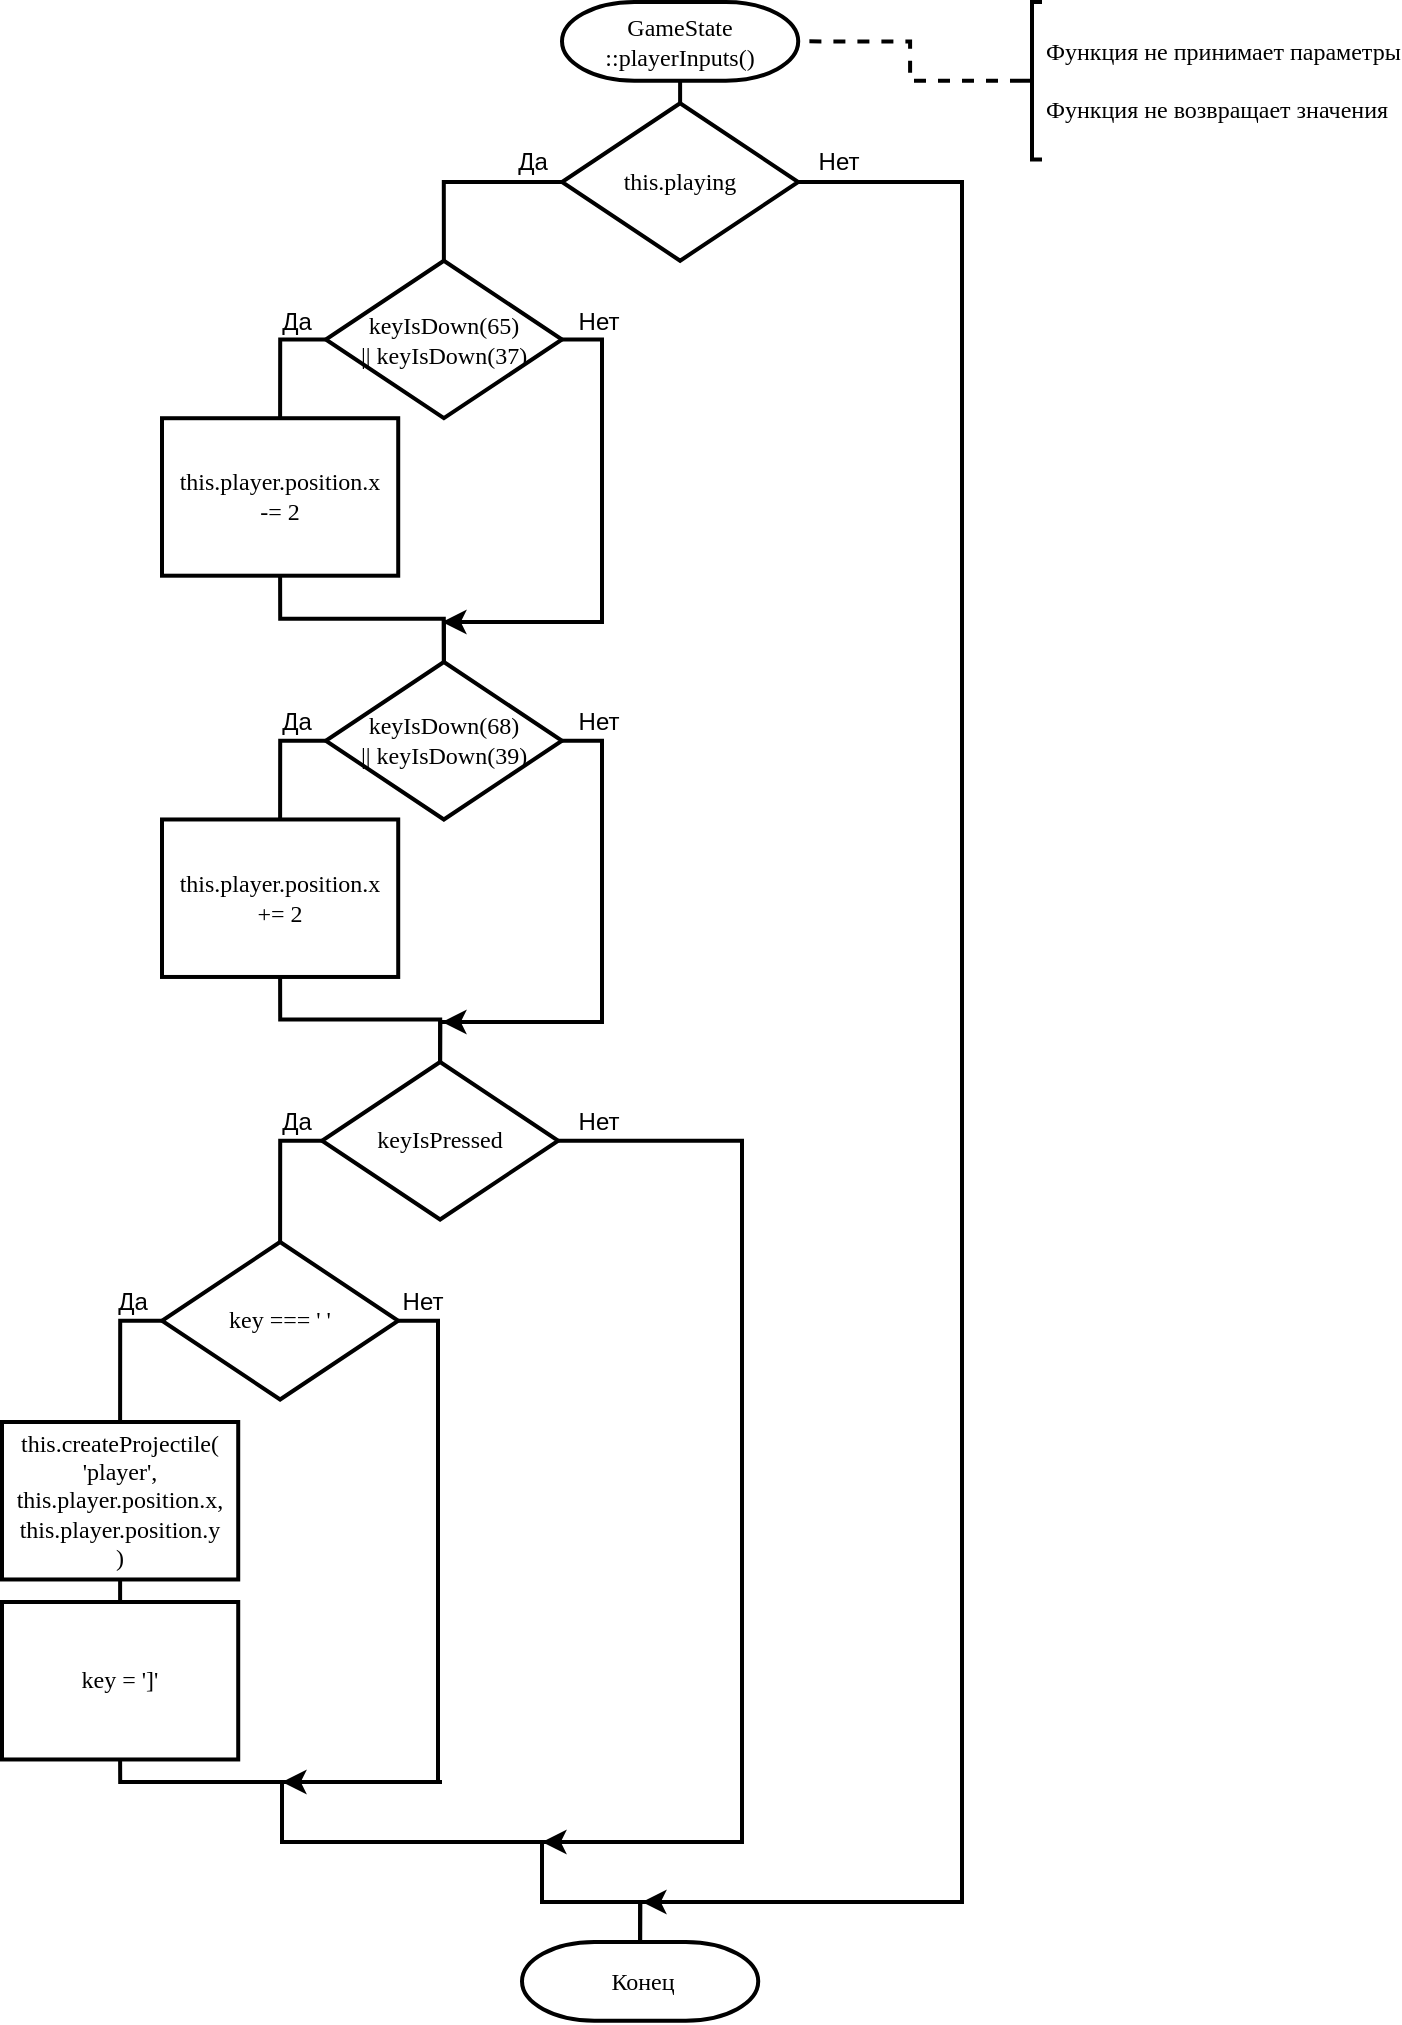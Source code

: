 <mxfile version="14.5.1" type="device"><diagram id="QQsKgJda49PPt1kizId2" name="Page-1"><mxGraphModel dx="868" dy="519" grid="1" gridSize="10" guides="1" tooltips="1" connect="1" arrows="1" fold="1" page="1" pageScale="1" pageWidth="827" pageHeight="1169" math="0" shadow="0"><root><mxCell id="0"/><mxCell id="1" parent="0"/><mxCell id="WamscP_KsckVy1t3zJhz-9" style="edgeStyle=orthogonalEdgeStyle;rounded=0;orthogonalLoop=1;jettySize=auto;html=1;exitX=0.5;exitY=1;exitDx=0;exitDy=0;exitPerimeter=0;entryX=0.5;entryY=0;entryDx=0;entryDy=0;entryPerimeter=0;endArrow=none;endFill=0;strokeWidth=2;" edge="1" parent="1" source="WamscP_KsckVy1t3zJhz-1" target="WamscP_KsckVy1t3zJhz-8"><mxGeometry relative="1" as="geometry"/></mxCell><mxCell id="WamscP_KsckVy1t3zJhz-1" value="GameState&lt;br&gt;::playerInputs()" style="strokeWidth=2;html=1;shape=mxgraph.flowchart.terminator;whiteSpace=wrap;fontFamily=Times New Roman;" vertex="1" parent="1"><mxGeometry x="330" y="40" width="118.11" height="39.37" as="geometry"/></mxCell><mxCell id="WamscP_KsckVy1t3zJhz-32" style="edgeStyle=orthogonalEdgeStyle;rounded=0;orthogonalLoop=1;jettySize=auto;html=1;exitX=0;exitY=0.5;exitDx=0;exitDy=0;exitPerimeter=0;entryX=0.5;entryY=0;entryDx=0;entryDy=0;endArrow=none;endFill=0;strokeWidth=2;" edge="1" parent="1" source="WamscP_KsckVy1t3zJhz-2" target="WamscP_KsckVy1t3zJhz-3"><mxGeometry relative="1" as="geometry"/></mxCell><mxCell id="WamscP_KsckVy1t3zJhz-34" style="edgeStyle=orthogonalEdgeStyle;rounded=0;orthogonalLoop=1;jettySize=auto;html=1;exitX=1;exitY=0.5;exitDx=0;exitDy=0;exitPerimeter=0;entryX=0.5;entryY=0;entryDx=0;entryDy=0;entryPerimeter=0;endArrow=none;endFill=0;strokeWidth=2;" edge="1" parent="1" source="WamscP_KsckVy1t3zJhz-2" target="WamscP_KsckVy1t3zJhz-4"><mxGeometry relative="1" as="geometry"><Array as="points"><mxPoint x="350" y="209"/><mxPoint x="350" y="350"/><mxPoint x="271" y="350"/></Array></mxGeometry></mxCell><mxCell id="WamscP_KsckVy1t3zJhz-2" value="keyIsDown(65)&lt;br&gt;|| keyIsDown(37)" style="strokeWidth=2;html=1;shape=mxgraph.flowchart.decision;whiteSpace=wrap;rounded=0;fontFamily=Times New Roman;" vertex="1" parent="1"><mxGeometry x="211.89" y="169.37" width="118.11" height="78.74" as="geometry"/></mxCell><mxCell id="WamscP_KsckVy1t3zJhz-33" style="edgeStyle=orthogonalEdgeStyle;rounded=0;orthogonalLoop=1;jettySize=auto;html=1;exitX=0.5;exitY=1;exitDx=0;exitDy=0;entryX=0.5;entryY=0;entryDx=0;entryDy=0;entryPerimeter=0;endArrow=none;endFill=0;strokeWidth=2;" edge="1" parent="1" source="WamscP_KsckVy1t3zJhz-3" target="WamscP_KsckVy1t3zJhz-4"><mxGeometry relative="1" as="geometry"/></mxCell><mxCell id="WamscP_KsckVy1t3zJhz-3" value="this.player.position.x&lt;br&gt;-= 2" style="rounded=0;whiteSpace=wrap;html=1;absoluteArcSize=1;arcSize=14;strokeWidth=2;fontFamily=Times New Roman;" vertex="1" parent="1"><mxGeometry x="130" y="248.11" width="118.11" height="78.74" as="geometry"/></mxCell><mxCell id="WamscP_KsckVy1t3zJhz-35" style="edgeStyle=orthogonalEdgeStyle;rounded=0;orthogonalLoop=1;jettySize=auto;html=1;exitX=0;exitY=0.5;exitDx=0;exitDy=0;exitPerimeter=0;entryX=0.5;entryY=0;entryDx=0;entryDy=0;endArrow=none;endFill=0;strokeWidth=2;" edge="1" parent="1" source="WamscP_KsckVy1t3zJhz-4" target="WamscP_KsckVy1t3zJhz-5"><mxGeometry relative="1" as="geometry"/></mxCell><mxCell id="WamscP_KsckVy1t3zJhz-37" style="edgeStyle=orthogonalEdgeStyle;rounded=0;orthogonalLoop=1;jettySize=auto;html=1;exitX=1;exitY=0.5;exitDx=0;exitDy=0;exitPerimeter=0;entryX=0.5;entryY=0;entryDx=0;entryDy=0;entryPerimeter=0;endArrow=none;endFill=0;strokeWidth=2;" edge="1" parent="1" source="WamscP_KsckVy1t3zJhz-4" target="WamscP_KsckVy1t3zJhz-6"><mxGeometry relative="1" as="geometry"><Array as="points"><mxPoint x="350" y="409"/><mxPoint x="350" y="550"/><mxPoint x="269" y="550"/></Array></mxGeometry></mxCell><mxCell id="WamscP_KsckVy1t3zJhz-4" value="&lt;span&gt;keyIsDown(68)&lt;/span&gt;&lt;br&gt;&lt;span&gt;|| keyIsDown(39)&lt;/span&gt;" style="strokeWidth=2;html=1;shape=mxgraph.flowchart.decision;whiteSpace=wrap;rounded=0;fontFamily=Times New Roman;" vertex="1" parent="1"><mxGeometry x="211.89" y="370" width="118.11" height="78.74" as="geometry"/></mxCell><mxCell id="WamscP_KsckVy1t3zJhz-36" style="edgeStyle=orthogonalEdgeStyle;rounded=0;orthogonalLoop=1;jettySize=auto;html=1;exitX=0.5;exitY=1;exitDx=0;exitDy=0;entryX=0.5;entryY=0;entryDx=0;entryDy=0;entryPerimeter=0;endArrow=none;endFill=0;strokeWidth=2;" edge="1" parent="1" source="WamscP_KsckVy1t3zJhz-5" target="WamscP_KsckVy1t3zJhz-6"><mxGeometry relative="1" as="geometry"/></mxCell><mxCell id="WamscP_KsckVy1t3zJhz-5" value="this.player.position.x&lt;br&gt;+= 2" style="rounded=0;whiteSpace=wrap;html=1;absoluteArcSize=1;arcSize=14;strokeWidth=2;fontFamily=Times New Roman;" vertex="1" parent="1"><mxGeometry x="130" y="448.74" width="118.11" height="78.74" as="geometry"/></mxCell><mxCell id="WamscP_KsckVy1t3zJhz-28" style="edgeStyle=orthogonalEdgeStyle;rounded=0;orthogonalLoop=1;jettySize=auto;html=1;exitX=0;exitY=0.5;exitDx=0;exitDy=0;exitPerimeter=0;entryX=0.5;entryY=0;entryDx=0;entryDy=0;entryPerimeter=0;endArrow=none;endFill=0;strokeWidth=2;" edge="1" parent="1" source="WamscP_KsckVy1t3zJhz-6" target="WamscP_KsckVy1t3zJhz-7"><mxGeometry relative="1" as="geometry"/></mxCell><mxCell id="WamscP_KsckVy1t3zJhz-46" style="edgeStyle=orthogonalEdgeStyle;rounded=0;orthogonalLoop=1;jettySize=auto;html=1;exitX=1;exitY=0.5;exitDx=0;exitDy=0;exitPerimeter=0;endArrow=none;endFill=0;strokeWidth=2;" edge="1" parent="1" source="WamscP_KsckVy1t3zJhz-6"><mxGeometry relative="1" as="geometry"><mxPoint x="320" y="990" as="targetPoint"/><Array as="points"><mxPoint x="420" y="609"/><mxPoint x="420" y="960"/><mxPoint x="320" y="960"/></Array></mxGeometry></mxCell><mxCell id="WamscP_KsckVy1t3zJhz-6" value="keyIsPressed" style="strokeWidth=2;html=1;shape=mxgraph.flowchart.decision;whiteSpace=wrap;rounded=0;fontFamily=Times New Roman;" vertex="1" parent="1"><mxGeometry x="210" y="570" width="118.11" height="78.74" as="geometry"/></mxCell><mxCell id="WamscP_KsckVy1t3zJhz-38" style="edgeStyle=orthogonalEdgeStyle;rounded=0;orthogonalLoop=1;jettySize=auto;html=1;exitX=0;exitY=0.5;exitDx=0;exitDy=0;exitPerimeter=0;entryX=0.5;entryY=0;entryDx=0;entryDy=0;endArrow=none;endFill=0;strokeWidth=2;" edge="1" parent="1" source="WamscP_KsckVy1t3zJhz-7" target="WamscP_KsckVy1t3zJhz-18"><mxGeometry relative="1" as="geometry"/></mxCell><mxCell id="WamscP_KsckVy1t3zJhz-42" style="edgeStyle=orthogonalEdgeStyle;rounded=0;orthogonalLoop=1;jettySize=auto;html=1;exitX=1;exitY=0.5;exitDx=0;exitDy=0;exitPerimeter=0;endArrow=none;endFill=0;strokeWidth=2;" edge="1" parent="1" source="WamscP_KsckVy1t3zJhz-7"><mxGeometry relative="1" as="geometry"><mxPoint x="190" y="960" as="targetPoint"/><Array as="points"><mxPoint x="268" y="699"/><mxPoint x="268" y="930"/><mxPoint x="190" y="930"/></Array></mxGeometry></mxCell><mxCell id="WamscP_KsckVy1t3zJhz-7" value="key === ' '" style="strokeWidth=2;html=1;shape=mxgraph.flowchart.decision;whiteSpace=wrap;rounded=0;fontFamily=Times New Roman;" vertex="1" parent="1"><mxGeometry x="130" y="660" width="118.11" height="78.74" as="geometry"/></mxCell><mxCell id="WamscP_KsckVy1t3zJhz-27" style="edgeStyle=orthogonalEdgeStyle;rounded=0;orthogonalLoop=1;jettySize=auto;html=1;exitX=0;exitY=0.5;exitDx=0;exitDy=0;exitPerimeter=0;entryX=0.5;entryY=0;entryDx=0;entryDy=0;entryPerimeter=0;endArrow=none;endFill=0;strokeWidth=2;" edge="1" parent="1" source="WamscP_KsckVy1t3zJhz-8" target="WamscP_KsckVy1t3zJhz-2"><mxGeometry relative="1" as="geometry"/></mxCell><mxCell id="WamscP_KsckVy1t3zJhz-48" style="edgeStyle=orthogonalEdgeStyle;rounded=0;orthogonalLoop=1;jettySize=auto;html=1;exitX=1;exitY=0.5;exitDx=0;exitDy=0;exitPerimeter=0;entryX=0.5;entryY=0;entryDx=0;entryDy=0;entryPerimeter=0;endArrow=none;endFill=0;strokeWidth=2;" edge="1" parent="1" source="WamscP_KsckVy1t3zJhz-8" target="WamscP_KsckVy1t3zJhz-22"><mxGeometry relative="1" as="geometry"><Array as="points"><mxPoint x="530" y="130"/><mxPoint x="530" y="990"/><mxPoint x="369" y="990"/></Array></mxGeometry></mxCell><mxCell id="WamscP_KsckVy1t3zJhz-8" value="this.playing" style="strokeWidth=2;html=1;shape=mxgraph.flowchart.decision;whiteSpace=wrap;rounded=0;fontFamily=Times New Roman;" vertex="1" parent="1"><mxGeometry x="330" y="90.63" width="118.11" height="78.74" as="geometry"/></mxCell><mxCell id="WamscP_KsckVy1t3zJhz-39" style="edgeStyle=orthogonalEdgeStyle;rounded=0;orthogonalLoop=1;jettySize=auto;html=1;exitX=0.5;exitY=1;exitDx=0;exitDy=0;entryX=0.5;entryY=0;entryDx=0;entryDy=0;endArrow=none;endFill=0;strokeWidth=2;" edge="1" parent="1" source="WamscP_KsckVy1t3zJhz-18" target="WamscP_KsckVy1t3zJhz-19"><mxGeometry relative="1" as="geometry"/></mxCell><mxCell id="WamscP_KsckVy1t3zJhz-18" value="this.createProjectile(&lt;br&gt;'player',&lt;br&gt;this.player.position.x,&lt;br&gt;this.player.position.y&lt;br&gt;)" style="rounded=0;whiteSpace=wrap;html=1;absoluteArcSize=1;arcSize=14;strokeWidth=2;fontFamily=Times New Roman;" vertex="1" parent="1"><mxGeometry x="50" y="750" width="118.11" height="78.74" as="geometry"/></mxCell><mxCell id="WamscP_KsckVy1t3zJhz-45" style="edgeStyle=orthogonalEdgeStyle;rounded=0;orthogonalLoop=1;jettySize=auto;html=1;exitX=0.5;exitY=1;exitDx=0;exitDy=0;endArrow=none;endFill=0;strokeWidth=2;entryX=0.5;entryY=0;entryDx=0;entryDy=0;entryPerimeter=0;" edge="1" parent="1" source="WamscP_KsckVy1t3zJhz-19" target="WamscP_KsckVy1t3zJhz-22"><mxGeometry relative="1" as="geometry"><mxPoint x="320" y="990" as="targetPoint"/><Array as="points"><mxPoint x="109" y="930"/><mxPoint x="190" y="930"/><mxPoint x="190" y="960"/><mxPoint x="320" y="960"/><mxPoint x="320" y="990"/><mxPoint x="369" y="990"/></Array></mxGeometry></mxCell><mxCell id="WamscP_KsckVy1t3zJhz-19" value="key = ']'" style="rounded=0;whiteSpace=wrap;html=1;absoluteArcSize=1;arcSize=14;strokeWidth=2;fontFamily=Times New Roman;" vertex="1" parent="1"><mxGeometry x="50" y="840" width="118.11" height="78.74" as="geometry"/></mxCell><mxCell id="WamscP_KsckVy1t3zJhz-22" value="&amp;nbsp;Конец" style="strokeWidth=2;html=1;shape=mxgraph.flowchart.terminator;whiteSpace=wrap;fontFamily=Times New Roman;" vertex="1" parent="1"><mxGeometry x="310" y="1010" width="118.11" height="39.37" as="geometry"/></mxCell><mxCell id="WamscP_KsckVy1t3zJhz-49" value="Да" style="text;html=1;align=center;verticalAlign=middle;resizable=0;points=[];autosize=1;" vertex="1" parent="1"><mxGeometry x="300" y="110" width="30" height="20" as="geometry"/></mxCell><mxCell id="WamscP_KsckVy1t3zJhz-50" value="Да" style="text;html=1;align=center;verticalAlign=middle;resizable=0;points=[];autosize=1;" vertex="1" parent="1"><mxGeometry x="181.89" y="190" width="30" height="20" as="geometry"/></mxCell><mxCell id="WamscP_KsckVy1t3zJhz-51" value="Да" style="text;html=1;align=center;verticalAlign=middle;resizable=0;points=[];autosize=1;" vertex="1" parent="1"><mxGeometry x="181.89" y="390" width="30" height="20" as="geometry"/></mxCell><mxCell id="WamscP_KsckVy1t3zJhz-52" value="Да" style="text;html=1;align=center;verticalAlign=middle;resizable=0;points=[];autosize=1;" vertex="1" parent="1"><mxGeometry x="181.89" y="590" width="30" height="20" as="geometry"/></mxCell><mxCell id="WamscP_KsckVy1t3zJhz-53" value="Да" style="text;html=1;align=center;verticalAlign=middle;resizable=0;points=[];autosize=1;" vertex="1" parent="1"><mxGeometry x="100.0" y="680" width="30" height="20" as="geometry"/></mxCell><mxCell id="WamscP_KsckVy1t3zJhz-54" value="Нет" style="text;html=1;align=center;verticalAlign=middle;resizable=0;points=[];autosize=1;" vertex="1" parent="1"><mxGeometry x="240" y="680" width="40" height="20" as="geometry"/></mxCell><mxCell id="WamscP_KsckVy1t3zJhz-55" value="Нет" style="text;html=1;align=center;verticalAlign=middle;resizable=0;points=[];autosize=1;" vertex="1" parent="1"><mxGeometry x="328.11" y="590" width="40" height="20" as="geometry"/></mxCell><mxCell id="WamscP_KsckVy1t3zJhz-56" value="Нет" style="text;html=1;align=center;verticalAlign=middle;resizable=0;points=[];autosize=1;" vertex="1" parent="1"><mxGeometry x="328.11" y="390" width="40" height="20" as="geometry"/></mxCell><mxCell id="WamscP_KsckVy1t3zJhz-57" value="Нет" style="text;html=1;align=center;verticalAlign=middle;resizable=0;points=[];autosize=1;" vertex="1" parent="1"><mxGeometry x="328.11" y="190" width="40" height="20" as="geometry"/></mxCell><mxCell id="WamscP_KsckVy1t3zJhz-58" value="Нет" style="text;html=1;align=center;verticalAlign=middle;resizable=0;points=[];autosize=1;" vertex="1" parent="1"><mxGeometry x="448.11" y="110" width="40" height="20" as="geometry"/></mxCell><mxCell id="WamscP_KsckVy1t3zJhz-59" value="" style="endArrow=classic;html=1;strokeWidth=2;" edge="1" parent="1"><mxGeometry width="50" height="50" relative="1" as="geometry"><mxPoint x="350" y="350" as="sourcePoint"/><mxPoint x="270" y="350" as="targetPoint"/></mxGeometry></mxCell><mxCell id="WamscP_KsckVy1t3zJhz-60" value="" style="endArrow=classic;html=1;strokeWidth=2;" edge="1" parent="1"><mxGeometry width="50" height="50" relative="1" as="geometry"><mxPoint x="350" y="550" as="sourcePoint"/><mxPoint x="270" y="550" as="targetPoint"/></mxGeometry></mxCell><mxCell id="WamscP_KsckVy1t3zJhz-61" value="" style="endArrow=classic;html=1;strokeWidth=2;" edge="1" parent="1"><mxGeometry width="50" height="50" relative="1" as="geometry"><mxPoint x="270" y="930" as="sourcePoint"/><mxPoint x="190" y="930" as="targetPoint"/></mxGeometry></mxCell><mxCell id="WamscP_KsckVy1t3zJhz-62" value="" style="endArrow=classic;html=1;strokeWidth=2;" edge="1" parent="1"><mxGeometry width="50" height="50" relative="1" as="geometry"><mxPoint x="420" y="960" as="sourcePoint"/><mxPoint x="320" y="960" as="targetPoint"/></mxGeometry></mxCell><mxCell id="WamscP_KsckVy1t3zJhz-63" value="" style="endArrow=classic;html=1;strokeWidth=2;" edge="1" parent="1"><mxGeometry width="50" height="50" relative="1" as="geometry"><mxPoint x="530" y="990" as="sourcePoint"/><mxPoint x="370" y="990" as="targetPoint"/></mxGeometry></mxCell><mxCell id="WamscP_KsckVy1t3zJhz-65" style="edgeStyle=orthogonalEdgeStyle;rounded=0;orthogonalLoop=1;jettySize=auto;html=1;exitX=0;exitY=0.5;exitDx=0;exitDy=0;exitPerimeter=0;entryX=1;entryY=0.5;entryDx=0;entryDy=0;entryPerimeter=0;endArrow=none;endFill=0;strokeWidth=2;dashed=1;" edge="1" parent="1" source="WamscP_KsckVy1t3zJhz-64" target="WamscP_KsckVy1t3zJhz-1"><mxGeometry relative="1" as="geometry"/></mxCell><mxCell id="WamscP_KsckVy1t3zJhz-64" value="Функция не принимает параметры&lt;br&gt;&lt;br&gt;Функция не возвращает значения" style="strokeWidth=2;html=1;shape=mxgraph.flowchart.annotation_2;align=left;labelPosition=right;pointerEvents=1;rounded=0;fontFamily=Times New Roman;" vertex="1" parent="1"><mxGeometry x="560" y="40" width="10" height="78.74" as="geometry"/></mxCell></root></mxGraphModel></diagram></mxfile>